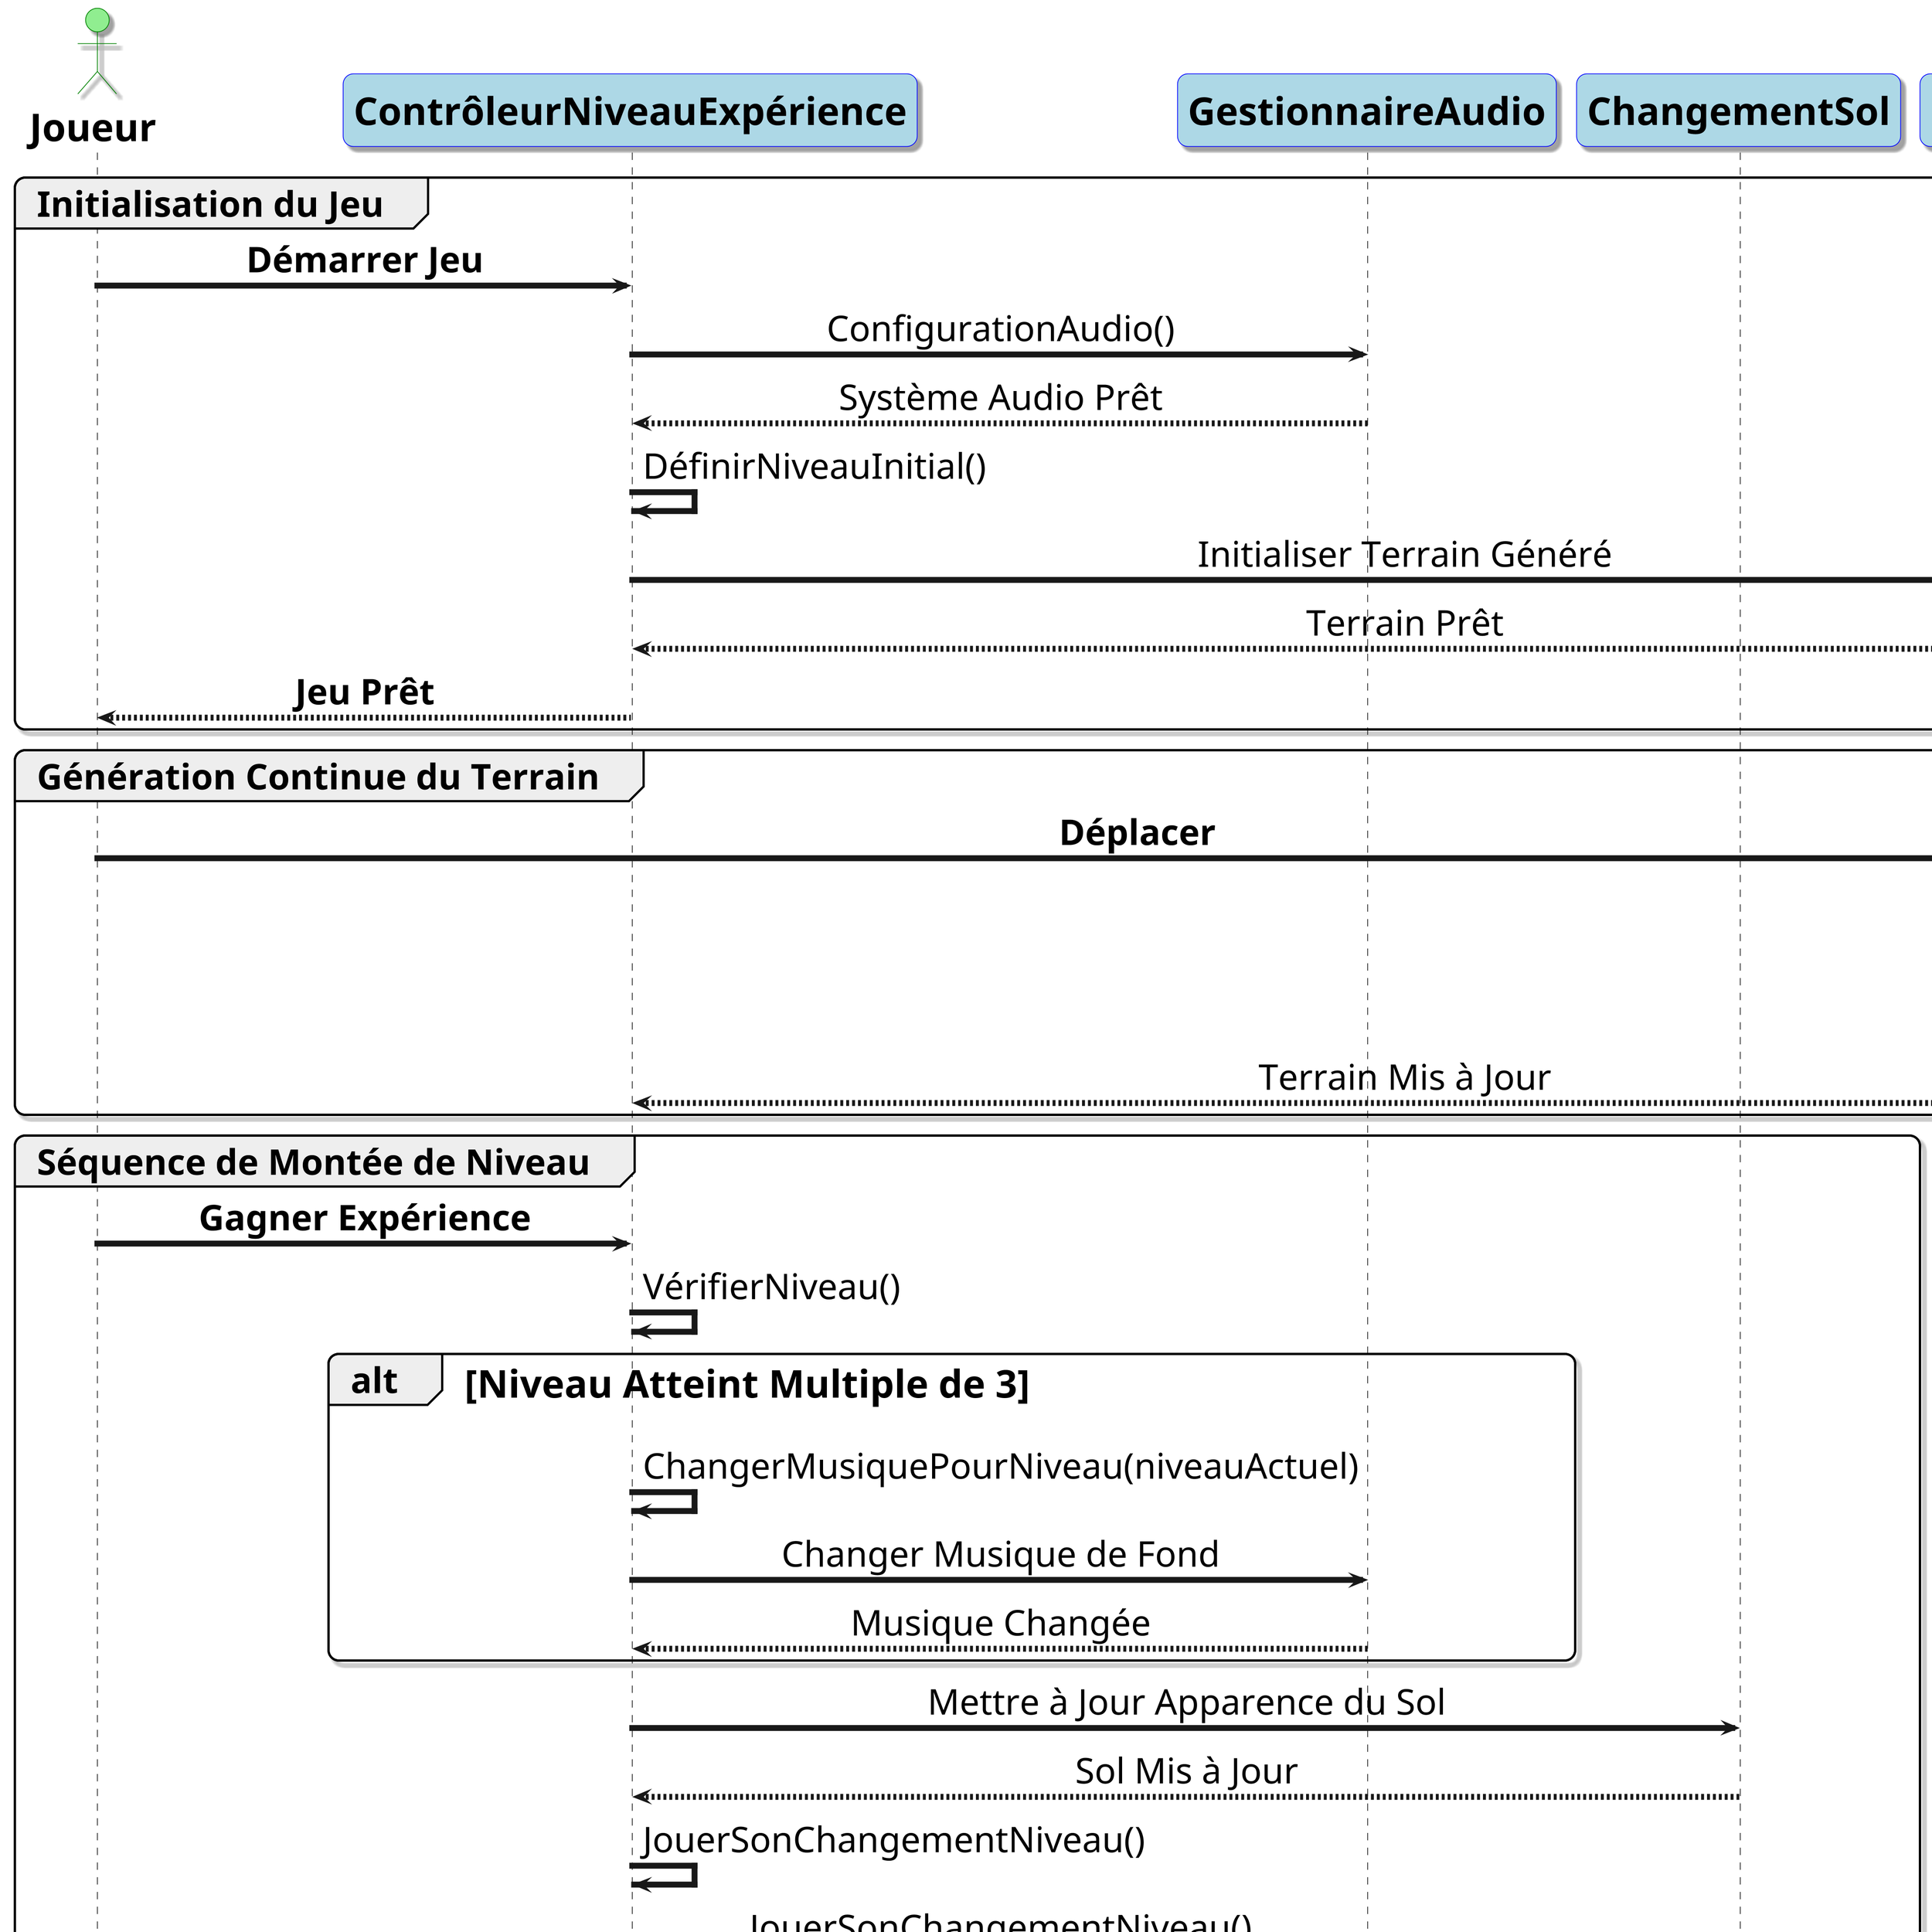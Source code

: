 @startuml DiagrammeSequence

' Configuration du style améliorée pour une meilleure lisibilité
skinparam dpi 300
skinparam backgroundColor white
skinparam sequenceArrowThickness 4
skinparam sequenceMessageAlign center

' Augmentation des tailles de police
skinparam defaultFontSize 24
skinparam sequenceParticipantFontSize 26
skinparam sequenceActorFontSize 26
skinparam sequenceArrowFontSize 24
skinparam sequenceGroupFontSize 26
skinparam sequenceDividerFontSize 28
skinparam noteFontSize 22
skinparam sequenceTitleFontSize 30

' Styles plus clairs et plus visibles
skinparam shadowing true
skinparam roundcorner 14

skinparam noteBackgroundColor LightYellow
skinparam noteBorderColor Gold

' Styles des participants
skinparam participant {
    BackgroundColor LightBlue
    BorderColor Blue
    FontStyle bold
}

skinparam actor {
    BackgroundColor LightGreen
    BorderColor Green
    FontStyle bold
}

' Participants
actor "**Joueur**" as Joueur
participant "**ContrôleurNiveauExpérience**" as ELC
participant "**GestionnaireAudio**" as AM
participant "**ChangementSol**" as GC
participant "**GestionnaireTerrainInfini**" as IGM


' === Initialisation du Jeu ===
group <b>Initialisation du Jeu</b>
    Joueur -> ELC: <b>Démarrer Jeu</b>
    ELC -> AM: ConfigurationAudio()
    AM --> ELC: Système Audio Prêt
    ELC -> ELC: DéfinirNiveauInitial()
    ELC -> IGM: Initialiser Terrain Généré
    IGM --> ELC: Terrain Prêt
    ELC --> Joueur: <b>Jeu Prêt</b>
end

' === Génération Continue du Terrain ===
group <b>Génération Continue du Terrain</b>
    Joueur -> IGM: <b>Déplacer</b>
    IGM -> IGM: ObtenirCoordonnéesTuileJoueur()
    IGM -> IGM: SpawnerTuileÀ(coord)
    IGM --> ELC: Terrain Mis à Jour
end

' === Séquence de Montée de Niveau ===
group <b>Séquence de Montée de Niveau</b>
    Joueur -> ELC: <b>Gagner Expérience</b>
    ELC -> ELC: VérifierNiveau()
    
    alt <b>Niveau Atteint Multiple de 3</b>
        ELC -> ELC: ChangerMusiquePourNiveau(niveauActuel)
        ELC -> AM: Changer Musique de Fond
        AM --> ELC: Musique Changée
    end
    
    ELC -> GC: Mettre à Jour Apparence du Sol
    GC --> ELC: Sol Mis à Jour
    
    ELC -> ELC: JouerSonChangementNiveau()
    ELC -> AM: JouerSonChangementNiveau()
    AM --> ELC: Son Joué
    ELC --> Joueur: <b>Montée de Niveau Terminée</b>
end

' === Effets Sonores ===
group <b>Effets Sonores</b>
    Joueur -> AM: <b>Cliquer sur Bouton</b>
    AM -> AM: JouerSonClicBouton()
    AM --> Joueur: <b>Son Joué</b>
end


@enduml 